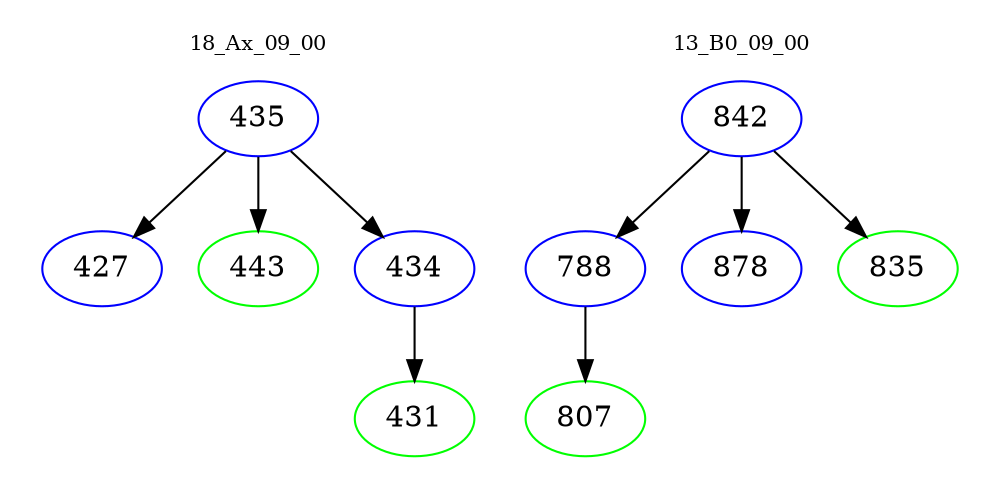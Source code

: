 digraph{
subgraph cluster_0 {
color = white
label = "18_Ax_09_00";
fontsize=10;
T0_435 [label="435", color="blue"]
T0_435 -> T0_427 [color="black"]
T0_427 [label="427", color="blue"]
T0_435 -> T0_443 [color="black"]
T0_443 [label="443", color="green"]
T0_435 -> T0_434 [color="black"]
T0_434 [label="434", color="blue"]
T0_434 -> T0_431 [color="black"]
T0_431 [label="431", color="green"]
}
subgraph cluster_1 {
color = white
label = "13_B0_09_00";
fontsize=10;
T1_842 [label="842", color="blue"]
T1_842 -> T1_788 [color="black"]
T1_788 [label="788", color="blue"]
T1_788 -> T1_807 [color="black"]
T1_807 [label="807", color="green"]
T1_842 -> T1_878 [color="black"]
T1_878 [label="878", color="blue"]
T1_842 -> T1_835 [color="black"]
T1_835 [label="835", color="green"]
}
}
